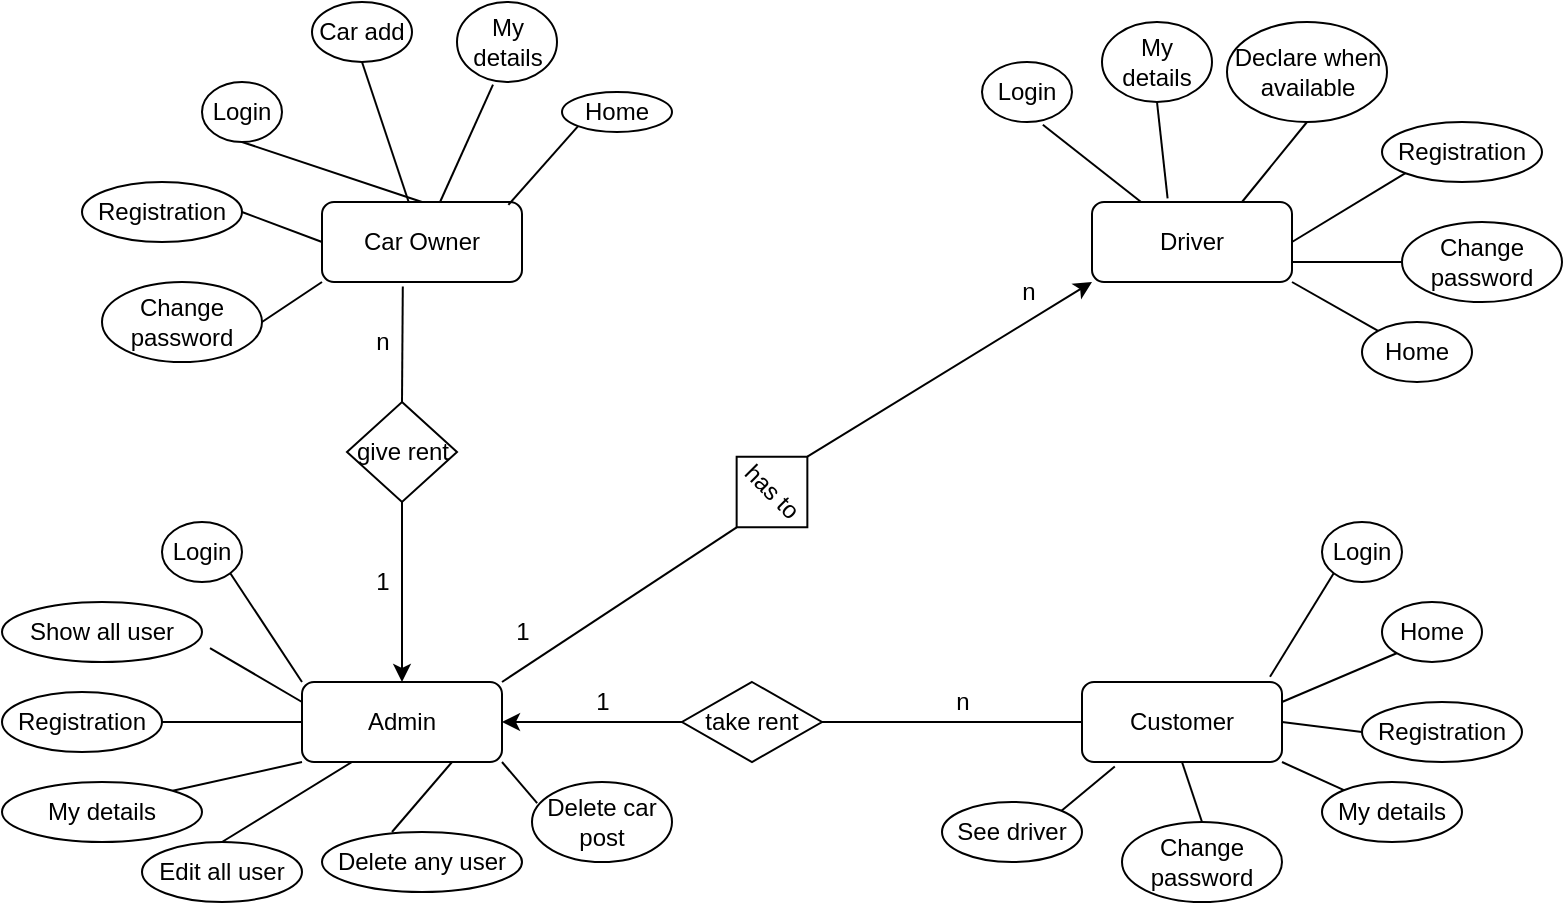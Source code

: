 <mxfile version="20.0.4" type="device"><diagram id="-xaWmxTlTpum28yXajam" name="Page-1"><mxGraphModel dx="1038" dy="539" grid="1" gridSize="10" guides="1" tooltips="1" connect="1" arrows="1" fold="1" page="1" pageScale="1" pageWidth="850" pageHeight="1100" math="0" shadow="0"><root><mxCell id="0"/><mxCell id="1" parent="0"/><mxCell id="0KnHQDxE7CaEoHGpZUmN-1" value="Car Owner" style="rounded=1;whiteSpace=wrap;html=1;" parent="1" vertex="1"><mxGeometry x="200" y="160" width="100" height="40" as="geometry"/></mxCell><mxCell id="0KnHQDxE7CaEoHGpZUmN-4" value="Admin" style="rounded=1;whiteSpace=wrap;html=1;" parent="1" vertex="1"><mxGeometry x="190" y="400" width="100" height="40" as="geometry"/></mxCell><mxCell id="0KnHQDxE7CaEoHGpZUmN-5" value="Driver" style="rounded=1;whiteSpace=wrap;html=1;" parent="1" vertex="1"><mxGeometry x="585" y="160" width="100" height="40" as="geometry"/></mxCell><mxCell id="0KnHQDxE7CaEoHGpZUmN-6" value="Customer" style="rounded=1;whiteSpace=wrap;html=1;" parent="1" vertex="1"><mxGeometry x="580" y="400" width="100" height="40" as="geometry"/></mxCell><mxCell id="0KnHQDxE7CaEoHGpZUmN-9" value="Login" style="ellipse;whiteSpace=wrap;html=1;" parent="1" vertex="1"><mxGeometry x="140" y="100" width="40" height="30" as="geometry"/></mxCell><mxCell id="0KnHQDxE7CaEoHGpZUmN-10" value="Registration&lt;br&gt;" style="ellipse;whiteSpace=wrap;html=1;" parent="1" vertex="1"><mxGeometry x="80" y="150" width="80" height="30" as="geometry"/></mxCell><mxCell id="0KnHQDxE7CaEoHGpZUmN-13" value="Change password" style="ellipse;whiteSpace=wrap;html=1;" parent="1" vertex="1"><mxGeometry x="90" y="200" width="80" height="40" as="geometry"/></mxCell><mxCell id="0KnHQDxE7CaEoHGpZUmN-14" value="Login" style="ellipse;whiteSpace=wrap;html=1;" parent="1" vertex="1"><mxGeometry x="530" y="90" width="45" height="30" as="geometry"/></mxCell><mxCell id="0KnHQDxE7CaEoHGpZUmN-15" value="Registration&lt;br&gt;" style="ellipse;whiteSpace=wrap;html=1;" parent="1" vertex="1"><mxGeometry x="730" y="120" width="80" height="30" as="geometry"/></mxCell><mxCell id="0KnHQDxE7CaEoHGpZUmN-17" value="Login" style="ellipse;whiteSpace=wrap;html=1;" parent="1" vertex="1"><mxGeometry x="120" y="320" width="40" height="30" as="geometry"/></mxCell><mxCell id="0KnHQDxE7CaEoHGpZUmN-18" value="Registration&lt;br&gt;" style="ellipse;whiteSpace=wrap;html=1;" parent="1" vertex="1"><mxGeometry x="40" y="405" width="80" height="30" as="geometry"/></mxCell><mxCell id="0KnHQDxE7CaEoHGpZUmN-19" value="Show all user" style="ellipse;whiteSpace=wrap;html=1;" parent="1" vertex="1"><mxGeometry x="40" y="360" width="100" height="30" as="geometry"/></mxCell><mxCell id="0KnHQDxE7CaEoHGpZUmN-20" value="Login" style="ellipse;whiteSpace=wrap;html=1;" parent="1" vertex="1"><mxGeometry x="700" y="320" width="40" height="30" as="geometry"/></mxCell><mxCell id="0KnHQDxE7CaEoHGpZUmN-21" value="Registration&lt;br&gt;" style="ellipse;whiteSpace=wrap;html=1;" parent="1" vertex="1"><mxGeometry x="720" y="410" width="80" height="30" as="geometry"/></mxCell><mxCell id="0KnHQDxE7CaEoHGpZUmN-22" value="My details" style="ellipse;whiteSpace=wrap;html=1;" parent="1" vertex="1"><mxGeometry x="700" y="450" width="70" height="30" as="geometry"/></mxCell><mxCell id="0KnHQDxE7CaEoHGpZUmN-25" value="Car add" style="ellipse;whiteSpace=wrap;html=1;" parent="1" vertex="1"><mxGeometry x="195" y="60" width="50" height="30" as="geometry"/></mxCell><mxCell id="0KnHQDxE7CaEoHGpZUmN-27" value="My details" style="ellipse;whiteSpace=wrap;html=1;" parent="1" vertex="1"><mxGeometry x="267.5" y="60" width="50" height="40" as="geometry"/></mxCell><mxCell id="0KnHQDxE7CaEoHGpZUmN-28" value="Change password" style="ellipse;whiteSpace=wrap;html=1;" parent="1" vertex="1"><mxGeometry x="740" y="170" width="80" height="40" as="geometry"/></mxCell><mxCell id="0KnHQDxE7CaEoHGpZUmN-29" value="My details" style="ellipse;whiteSpace=wrap;html=1;" parent="1" vertex="1"><mxGeometry x="590" y="70" width="55" height="40" as="geometry"/></mxCell><mxCell id="0KnHQDxE7CaEoHGpZUmN-30" value="Declare when available&lt;br&gt;" style="ellipse;whiteSpace=wrap;html=1;" parent="1" vertex="1"><mxGeometry x="652.5" y="70" width="80" height="50" as="geometry"/></mxCell><mxCell id="0KnHQDxE7CaEoHGpZUmN-31" value="See driver" style="ellipse;whiteSpace=wrap;html=1;" parent="1" vertex="1"><mxGeometry x="510" y="460" width="70" height="30" as="geometry"/></mxCell><mxCell id="0KnHQDxE7CaEoHGpZUmN-33" value="Change password" style="ellipse;whiteSpace=wrap;html=1;" parent="1" vertex="1"><mxGeometry x="600" y="470" width="80" height="40" as="geometry"/></mxCell><mxCell id="0KnHQDxE7CaEoHGpZUmN-34" value="Home" style="ellipse;whiteSpace=wrap;html=1;" parent="1" vertex="1"><mxGeometry x="730" y="360" width="50" height="30" as="geometry"/></mxCell><mxCell id="0KnHQDxE7CaEoHGpZUmN-35" value="Edit all user" style="ellipse;whiteSpace=wrap;html=1;" parent="1" vertex="1"><mxGeometry x="110" y="480" width="80" height="30" as="geometry"/></mxCell><mxCell id="0KnHQDxE7CaEoHGpZUmN-36" value="Delete any user" style="ellipse;whiteSpace=wrap;html=1;" parent="1" vertex="1"><mxGeometry x="200" y="475" width="100" height="30" as="geometry"/></mxCell><mxCell id="0KnHQDxE7CaEoHGpZUmN-37" value="My details" style="ellipse;whiteSpace=wrap;html=1;" parent="1" vertex="1"><mxGeometry x="40" y="450" width="100" height="30" as="geometry"/></mxCell><mxCell id="0KnHQDxE7CaEoHGpZUmN-40" style="edgeStyle=orthogonalEdgeStyle;rounded=0;orthogonalLoop=1;jettySize=auto;html=1;exitX=0.5;exitY=1;exitDx=0;exitDy=0;" parent="1" source="0KnHQDxE7CaEoHGpZUmN-35" target="0KnHQDxE7CaEoHGpZUmN-35" edge="1"><mxGeometry relative="1" as="geometry"/></mxCell><mxCell id="0KnHQDxE7CaEoHGpZUmN-47" style="edgeStyle=orthogonalEdgeStyle;rounded=0;orthogonalLoop=1;jettySize=auto;html=1;exitX=0.5;exitY=1;exitDx=0;exitDy=0;" parent="1" source="0KnHQDxE7CaEoHGpZUmN-30" target="0KnHQDxE7CaEoHGpZUmN-30" edge="1"><mxGeometry relative="1" as="geometry"/></mxCell><mxCell id="0KnHQDxE7CaEoHGpZUmN-51" value="" style="endArrow=none;html=1;rounded=0;entryX=0;entryY=1;entryDx=0;entryDy=0;exitX=1;exitY=0.5;exitDx=0;exitDy=0;" parent="1" source="0KnHQDxE7CaEoHGpZUmN-13" target="0KnHQDxE7CaEoHGpZUmN-1" edge="1"><mxGeometry width="50" height="50" relative="1" as="geometry"><mxPoint x="160" y="270" as="sourcePoint"/><mxPoint x="210" y="220" as="targetPoint"/></mxGeometry></mxCell><mxCell id="0KnHQDxE7CaEoHGpZUmN-54" value="" style="endArrow=none;html=1;rounded=0;entryX=1;entryY=0.5;entryDx=0;entryDy=0;" parent="1" target="0KnHQDxE7CaEoHGpZUmN-10" edge="1"><mxGeometry width="50" height="50" relative="1" as="geometry"><mxPoint x="200" y="180" as="sourcePoint"/><mxPoint x="460" y="230" as="targetPoint"/></mxGeometry></mxCell><mxCell id="0KnHQDxE7CaEoHGpZUmN-55" value="" style="endArrow=none;html=1;rounded=0;entryX=0.5;entryY=1;entryDx=0;entryDy=0;exitX=0.5;exitY=0;exitDx=0;exitDy=0;" parent="1" source="0KnHQDxE7CaEoHGpZUmN-1" target="0KnHQDxE7CaEoHGpZUmN-9" edge="1"><mxGeometry width="50" height="50" relative="1" as="geometry"><mxPoint x="420" y="290" as="sourcePoint"/><mxPoint x="470" y="240" as="targetPoint"/></mxGeometry></mxCell><mxCell id="0KnHQDxE7CaEoHGpZUmN-56" value="" style="endArrow=none;html=1;rounded=0;entryX=0.5;entryY=1;entryDx=0;entryDy=0;" parent="1" source="0KnHQDxE7CaEoHGpZUmN-1" target="0KnHQDxE7CaEoHGpZUmN-25" edge="1"><mxGeometry width="50" height="50" relative="1" as="geometry"><mxPoint x="430" y="300" as="sourcePoint"/><mxPoint x="480" y="250" as="targetPoint"/></mxGeometry></mxCell><mxCell id="0KnHQDxE7CaEoHGpZUmN-57" value="" style="endArrow=none;html=1;rounded=0;entryX=0.36;entryY=1.033;entryDx=0;entryDy=0;entryPerimeter=0;" parent="1" source="0KnHQDxE7CaEoHGpZUmN-1" target="0KnHQDxE7CaEoHGpZUmN-27" edge="1"><mxGeometry width="50" height="50" relative="1" as="geometry"><mxPoint x="440" y="310" as="sourcePoint"/><mxPoint x="490" y="260" as="targetPoint"/></mxGeometry></mxCell><mxCell id="0KnHQDxE7CaEoHGpZUmN-58" value="" style="endArrow=none;html=1;rounded=0;entryX=0.676;entryY=1.047;entryDx=0;entryDy=0;entryPerimeter=0;" parent="1" source="0KnHQDxE7CaEoHGpZUmN-5" target="0KnHQDxE7CaEoHGpZUmN-14" edge="1"><mxGeometry width="50" height="50" relative="1" as="geometry"><mxPoint x="450" y="320" as="sourcePoint"/><mxPoint x="500" y="270" as="targetPoint"/></mxGeometry></mxCell><mxCell id="0KnHQDxE7CaEoHGpZUmN-59" value="" style="endArrow=none;html=1;rounded=0;entryX=0.5;entryY=1;entryDx=0;entryDy=0;exitX=0.378;exitY=-0.045;exitDx=0;exitDy=0;exitPerimeter=0;" parent="1" source="0KnHQDxE7CaEoHGpZUmN-5" target="0KnHQDxE7CaEoHGpZUmN-29" edge="1"><mxGeometry width="50" height="50" relative="1" as="geometry"><mxPoint x="460" y="330" as="sourcePoint"/><mxPoint x="510" y="280" as="targetPoint"/></mxGeometry></mxCell><mxCell id="0KnHQDxE7CaEoHGpZUmN-60" value="" style="endArrow=none;html=1;rounded=0;entryX=0.5;entryY=1;entryDx=0;entryDy=0;exitX=0.75;exitY=0;exitDx=0;exitDy=0;" parent="1" source="0KnHQDxE7CaEoHGpZUmN-5" target="0KnHQDxE7CaEoHGpZUmN-30" edge="1"><mxGeometry width="50" height="50" relative="1" as="geometry"><mxPoint x="470" y="340" as="sourcePoint"/><mxPoint x="520" y="290" as="targetPoint"/></mxGeometry></mxCell><mxCell id="0KnHQDxE7CaEoHGpZUmN-61" value="" style="endArrow=none;html=1;rounded=0;entryX=0;entryY=1;entryDx=0;entryDy=0;exitX=1;exitY=0.5;exitDx=0;exitDy=0;" parent="1" source="0KnHQDxE7CaEoHGpZUmN-5" target="0KnHQDxE7CaEoHGpZUmN-15" edge="1"><mxGeometry width="50" height="50" relative="1" as="geometry"><mxPoint x="480" y="350" as="sourcePoint"/><mxPoint x="530" y="300" as="targetPoint"/></mxGeometry></mxCell><mxCell id="0KnHQDxE7CaEoHGpZUmN-62" value="" style="endArrow=none;html=1;rounded=0;entryX=0;entryY=0.5;entryDx=0;entryDy=0;exitX=1;exitY=0.75;exitDx=0;exitDy=0;" parent="1" source="0KnHQDxE7CaEoHGpZUmN-5" target="0KnHQDxE7CaEoHGpZUmN-28" edge="1"><mxGeometry width="50" height="50" relative="1" as="geometry"><mxPoint x="490" y="360" as="sourcePoint"/><mxPoint x="540" y="310" as="targetPoint"/></mxGeometry></mxCell><mxCell id="0KnHQDxE7CaEoHGpZUmN-64" value="" style="endArrow=none;html=1;rounded=0;exitX=1;exitY=1;exitDx=0;exitDy=0;entryX=0;entryY=0;entryDx=0;entryDy=0;" parent="1" source="0KnHQDxE7CaEoHGpZUmN-17" target="0KnHQDxE7CaEoHGpZUmN-4" edge="1"><mxGeometry width="50" height="50" relative="1" as="geometry"><mxPoint x="510" y="380" as="sourcePoint"/><mxPoint x="560" y="330" as="targetPoint"/></mxGeometry></mxCell><mxCell id="0KnHQDxE7CaEoHGpZUmN-65" value="" style="endArrow=none;html=1;rounded=0;exitX=0;exitY=0.25;exitDx=0;exitDy=0;entryX=1.04;entryY=0.767;entryDx=0;entryDy=0;entryPerimeter=0;" parent="1" source="0KnHQDxE7CaEoHGpZUmN-4" target="0KnHQDxE7CaEoHGpZUmN-19" edge="1"><mxGeometry width="50" height="50" relative="1" as="geometry"><mxPoint x="80" y="450" as="sourcePoint"/><mxPoint x="140" y="400" as="targetPoint"/></mxGeometry></mxCell><mxCell id="0KnHQDxE7CaEoHGpZUmN-66" value="" style="endArrow=none;html=1;rounded=0;entryX=0;entryY=0.5;entryDx=0;entryDy=0;exitX=1;exitY=0.5;exitDx=0;exitDy=0;" parent="1" source="0KnHQDxE7CaEoHGpZUmN-18" target="0KnHQDxE7CaEoHGpZUmN-4" edge="1"><mxGeometry width="50" height="50" relative="1" as="geometry"><mxPoint x="375" y="360" as="sourcePoint"/><mxPoint x="425" y="310" as="targetPoint"/></mxGeometry></mxCell><mxCell id="0KnHQDxE7CaEoHGpZUmN-67" value="" style="endArrow=none;html=1;rounded=0;entryX=0;entryY=1;entryDx=0;entryDy=0;exitX=1;exitY=0;exitDx=0;exitDy=0;" parent="1" source="0KnHQDxE7CaEoHGpZUmN-37" target="0KnHQDxE7CaEoHGpZUmN-4" edge="1"><mxGeometry width="50" height="50" relative="1" as="geometry"><mxPoint x="540" y="410" as="sourcePoint"/><mxPoint x="590" y="360" as="targetPoint"/></mxGeometry></mxCell><mxCell id="0KnHQDxE7CaEoHGpZUmN-68" value="" style="endArrow=none;html=1;rounded=0;entryX=0.75;entryY=1;entryDx=0;entryDy=0;exitX=0.35;exitY=0;exitDx=0;exitDy=0;exitPerimeter=0;" parent="1" source="0KnHQDxE7CaEoHGpZUmN-36" target="0KnHQDxE7CaEoHGpZUmN-4" edge="1"><mxGeometry width="50" height="50" relative="1" as="geometry"><mxPoint x="550" y="420" as="sourcePoint"/><mxPoint x="600" y="370" as="targetPoint"/></mxGeometry></mxCell><mxCell id="0KnHQDxE7CaEoHGpZUmN-69" value="" style="endArrow=none;html=1;rounded=0;entryX=0.25;entryY=1;entryDx=0;entryDy=0;exitX=0.5;exitY=0;exitDx=0;exitDy=0;" parent="1" source="0KnHQDxE7CaEoHGpZUmN-35" target="0KnHQDxE7CaEoHGpZUmN-4" edge="1"><mxGeometry width="50" height="50" relative="1" as="geometry"><mxPoint x="560" y="430" as="sourcePoint"/><mxPoint x="610" y="380" as="targetPoint"/></mxGeometry></mxCell><mxCell id="0KnHQDxE7CaEoHGpZUmN-70" value="" style="endArrow=none;html=1;rounded=0;entryX=0;entryY=1;entryDx=0;entryDy=0;exitX=0.94;exitY=-0.065;exitDx=0;exitDy=0;exitPerimeter=0;" parent="1" source="0KnHQDxE7CaEoHGpZUmN-6" target="0KnHQDxE7CaEoHGpZUmN-20" edge="1"><mxGeometry width="50" height="50" relative="1" as="geometry"><mxPoint x="570" y="440" as="sourcePoint"/><mxPoint x="620" y="390" as="targetPoint"/></mxGeometry></mxCell><mxCell id="0KnHQDxE7CaEoHGpZUmN-71" value="" style="endArrow=none;html=1;rounded=0;entryX=0;entryY=1;entryDx=0;entryDy=0;exitX=1;exitY=0.25;exitDx=0;exitDy=0;" parent="1" source="0KnHQDxE7CaEoHGpZUmN-6" target="0KnHQDxE7CaEoHGpZUmN-34" edge="1"><mxGeometry width="50" height="50" relative="1" as="geometry"><mxPoint x="670" y="450" as="sourcePoint"/><mxPoint x="720" y="400" as="targetPoint"/></mxGeometry></mxCell><mxCell id="0KnHQDxE7CaEoHGpZUmN-72" value="" style="endArrow=none;html=1;rounded=0;entryX=0.5;entryY=0;entryDx=0;entryDy=0;exitX=0.5;exitY=1;exitDx=0;exitDy=0;" parent="1" source="0KnHQDxE7CaEoHGpZUmN-6" target="0KnHQDxE7CaEoHGpZUmN-33" edge="1"><mxGeometry width="50" height="50" relative="1" as="geometry"><mxPoint x="590" y="460" as="sourcePoint"/><mxPoint x="640" y="410" as="targetPoint"/></mxGeometry></mxCell><mxCell id="0KnHQDxE7CaEoHGpZUmN-73" value="" style="endArrow=none;html=1;rounded=0;exitX=1;exitY=1;exitDx=0;exitDy=0;" parent="1" source="0KnHQDxE7CaEoHGpZUmN-6" target="0KnHQDxE7CaEoHGpZUmN-22" edge="1"><mxGeometry width="50" height="50" relative="1" as="geometry"><mxPoint x="600" y="470" as="sourcePoint"/><mxPoint x="650" y="420" as="targetPoint"/></mxGeometry></mxCell><mxCell id="0KnHQDxE7CaEoHGpZUmN-74" value="" style="endArrow=none;html=1;rounded=0;entryX=0;entryY=0.5;entryDx=0;entryDy=0;exitX=1;exitY=0.5;exitDx=0;exitDy=0;" parent="1" source="0KnHQDxE7CaEoHGpZUmN-6" target="0KnHQDxE7CaEoHGpZUmN-21" edge="1"><mxGeometry width="50" height="50" relative="1" as="geometry"><mxPoint x="610" y="480" as="sourcePoint"/><mxPoint x="660" y="430" as="targetPoint"/></mxGeometry></mxCell><mxCell id="0KnHQDxE7CaEoHGpZUmN-75" value="" style="endArrow=none;html=1;rounded=0;entryX=0.164;entryY=1.055;entryDx=0;entryDy=0;entryPerimeter=0;exitX=1;exitY=0;exitDx=0;exitDy=0;" parent="1" source="0KnHQDxE7CaEoHGpZUmN-31" target="0KnHQDxE7CaEoHGpZUmN-6" edge="1"><mxGeometry width="50" height="50" relative="1" as="geometry"><mxPoint x="620" y="490" as="sourcePoint"/><mxPoint x="670" y="440" as="targetPoint"/></mxGeometry></mxCell><mxCell id="0KnHQDxE7CaEoHGpZUmN-76" value="has to" style="rhombus;whiteSpace=wrap;html=1;rotation=45;" parent="1" vertex="1"><mxGeometry x="400" y="280" width="50" height="50" as="geometry"/></mxCell><mxCell id="0KnHQDxE7CaEoHGpZUmN-77" value="" style="endArrow=none;html=1;rounded=0;exitX=1;exitY=0;exitDx=0;exitDy=0;entryX=0.5;entryY=1;entryDx=0;entryDy=0;" parent="1" source="0KnHQDxE7CaEoHGpZUmN-4" target="0KnHQDxE7CaEoHGpZUmN-76" edge="1"><mxGeometry width="50" height="50" relative="1" as="geometry"><mxPoint x="400" y="270" as="sourcePoint"/><mxPoint x="450" y="220" as="targetPoint"/></mxGeometry></mxCell><mxCell id="0KnHQDxE7CaEoHGpZUmN-79" value="n" style="text;html=1;align=center;verticalAlign=middle;resizable=0;points=[];autosize=1;strokeColor=none;fillColor=none;" parent="1" vertex="1"><mxGeometry x="537.5" y="190" width="30" height="30" as="geometry"/></mxCell><mxCell id="0KnHQDxE7CaEoHGpZUmN-80" value="1" style="text;html=1;align=center;verticalAlign=middle;resizable=0;points=[];autosize=1;strokeColor=none;fillColor=none;" parent="1" vertex="1"><mxGeometry x="285" y="360" width="30" height="30" as="geometry"/></mxCell><mxCell id="0KnHQDxE7CaEoHGpZUmN-94" style="edgeStyle=orthogonalEdgeStyle;rounded=0;orthogonalLoop=1;jettySize=auto;html=1;exitX=0.5;exitY=1;exitDx=0;exitDy=0;entryX=0.5;entryY=0;entryDx=0;entryDy=0;" parent="1" source="0KnHQDxE7CaEoHGpZUmN-81" target="0KnHQDxE7CaEoHGpZUmN-4" edge="1"><mxGeometry relative="1" as="geometry"><Array as="points"><mxPoint x="240" y="360"/><mxPoint x="240" y="360"/></Array></mxGeometry></mxCell><mxCell id="0KnHQDxE7CaEoHGpZUmN-81" value="give rent" style="rhombus;whiteSpace=wrap;html=1;" parent="1" vertex="1"><mxGeometry x="212.5" y="260" width="55" height="50" as="geometry"/></mxCell><mxCell id="0KnHQDxE7CaEoHGpZUmN-91" value="" style="endArrow=classic;html=1;rounded=0;entryX=0;entryY=1;entryDx=0;entryDy=0;exitX=0.5;exitY=0;exitDx=0;exitDy=0;" parent="1" source="0KnHQDxE7CaEoHGpZUmN-76" target="0KnHQDxE7CaEoHGpZUmN-5" edge="1"><mxGeometry width="50" height="50" relative="1" as="geometry"><mxPoint x="400" y="380" as="sourcePoint"/><mxPoint x="450" y="330" as="targetPoint"/></mxGeometry></mxCell><mxCell id="0KnHQDxE7CaEoHGpZUmN-97" value="" style="endArrow=none;html=1;rounded=0;exitX=0.5;exitY=0;exitDx=0;exitDy=0;entryX=0.404;entryY=1.055;entryDx=0;entryDy=0;entryPerimeter=0;" parent="1" source="0KnHQDxE7CaEoHGpZUmN-81" target="0KnHQDxE7CaEoHGpZUmN-1" edge="1"><mxGeometry width="50" height="50" relative="1" as="geometry"><mxPoint x="285" y="270" as="sourcePoint"/><mxPoint x="335" y="220" as="targetPoint"/></mxGeometry></mxCell><mxCell id="0KnHQDxE7CaEoHGpZUmN-101" value="take rent" style="rhombus;whiteSpace=wrap;html=1;" parent="1" vertex="1"><mxGeometry x="380" y="400" width="70" height="40" as="geometry"/></mxCell><mxCell id="0KnHQDxE7CaEoHGpZUmN-104" value="" style="endArrow=classic;html=1;rounded=0;entryX=1;entryY=0.5;entryDx=0;entryDy=0;exitX=0;exitY=0.5;exitDx=0;exitDy=0;" parent="1" source="0KnHQDxE7CaEoHGpZUmN-101" target="0KnHQDxE7CaEoHGpZUmN-4" edge="1"><mxGeometry width="50" height="50" relative="1" as="geometry"><mxPoint x="315" y="460" as="sourcePoint"/><mxPoint x="365" y="410" as="targetPoint"/></mxGeometry></mxCell><mxCell id="0KnHQDxE7CaEoHGpZUmN-105" value="" style="endArrow=none;html=1;rounded=0;exitX=1;exitY=0.5;exitDx=0;exitDy=0;entryX=0;entryY=0.5;entryDx=0;entryDy=0;" parent="1" source="0KnHQDxE7CaEoHGpZUmN-101" target="0KnHQDxE7CaEoHGpZUmN-6" edge="1"><mxGeometry width="50" height="50" relative="1" as="geometry"><mxPoint x="400" y="380" as="sourcePoint"/><mxPoint x="450" y="330" as="targetPoint"/></mxGeometry></mxCell><mxCell id="f8v-fvRBGQ14hhFJ_NwP-1" value="n" style="text;html=1;align=center;verticalAlign=middle;resizable=0;points=[];autosize=1;strokeColor=none;fillColor=none;" parent="1" vertex="1"><mxGeometry x="505" y="395" width="30" height="30" as="geometry"/></mxCell><mxCell id="f8v-fvRBGQ14hhFJ_NwP-2" value="1" style="text;html=1;align=center;verticalAlign=middle;resizable=0;points=[];autosize=1;strokeColor=none;fillColor=none;" parent="1" vertex="1"><mxGeometry x="325" y="395" width="30" height="30" as="geometry"/></mxCell><mxCell id="f8v-fvRBGQ14hhFJ_NwP-3" value="1" style="text;html=1;align=center;verticalAlign=middle;resizable=0;points=[];autosize=1;strokeColor=none;fillColor=none;" parent="1" vertex="1"><mxGeometry x="215" y="335" width="30" height="30" as="geometry"/></mxCell><mxCell id="f8v-fvRBGQ14hhFJ_NwP-4" value="n" style="text;html=1;align=center;verticalAlign=middle;resizable=0;points=[];autosize=1;strokeColor=none;fillColor=none;" parent="1" vertex="1"><mxGeometry x="215" y="215" width="30" height="30" as="geometry"/></mxCell><mxCell id="KIIZoSX9IDVbrJDNyyMK-2" value="Home" style="ellipse;whiteSpace=wrap;html=1;" parent="1" vertex="1"><mxGeometry x="720" y="220" width="55" height="30" as="geometry"/></mxCell><mxCell id="KIIZoSX9IDVbrJDNyyMK-3" value="" style="endArrow=none;html=1;rounded=0;entryX=0;entryY=0;entryDx=0;entryDy=0;exitX=1;exitY=1;exitDx=0;exitDy=0;" parent="1" source="0KnHQDxE7CaEoHGpZUmN-5" target="KIIZoSX9IDVbrJDNyyMK-2" edge="1"><mxGeometry width="50" height="50" relative="1" as="geometry"><mxPoint x="695" y="200" as="sourcePoint"/><mxPoint x="750" y="200" as="targetPoint"/></mxGeometry></mxCell><mxCell id="KIIZoSX9IDVbrJDNyyMK-4" value="Delete car post" style="ellipse;whiteSpace=wrap;html=1;" parent="1" vertex="1"><mxGeometry x="305" y="450" width="70" height="40" as="geometry"/></mxCell><mxCell id="6Uu1a5-ntzyrmsxf77UY-2" value="" style="endArrow=none;html=1;rounded=0;entryX=1;entryY=1;entryDx=0;entryDy=0;exitX=0.037;exitY=0.265;exitDx=0;exitDy=0;exitPerimeter=0;" edge="1" parent="1" source="KIIZoSX9IDVbrJDNyyMK-4" target="0KnHQDxE7CaEoHGpZUmN-4"><mxGeometry width="50" height="50" relative="1" as="geometry"><mxPoint x="245" y="510" as="sourcePoint"/><mxPoint x="295" y="460" as="targetPoint"/></mxGeometry></mxCell><mxCell id="6Uu1a5-ntzyrmsxf77UY-3" value="Home" style="ellipse;whiteSpace=wrap;html=1;" vertex="1" parent="1"><mxGeometry x="320" y="105" width="55" height="20" as="geometry"/></mxCell><mxCell id="6Uu1a5-ntzyrmsxf77UY-7" value="" style="endArrow=none;html=1;rounded=0;entryX=0;entryY=1;entryDx=0;entryDy=0;exitX=0.932;exitY=0.035;exitDx=0;exitDy=0;exitPerimeter=0;" edge="1" parent="1" source="0KnHQDxE7CaEoHGpZUmN-1" target="6Uu1a5-ntzyrmsxf77UY-3"><mxGeometry width="50" height="50" relative="1" as="geometry"><mxPoint x="400" y="300" as="sourcePoint"/><mxPoint x="450" y="250" as="targetPoint"/></mxGeometry></mxCell></root></mxGraphModel></diagram></mxfile>